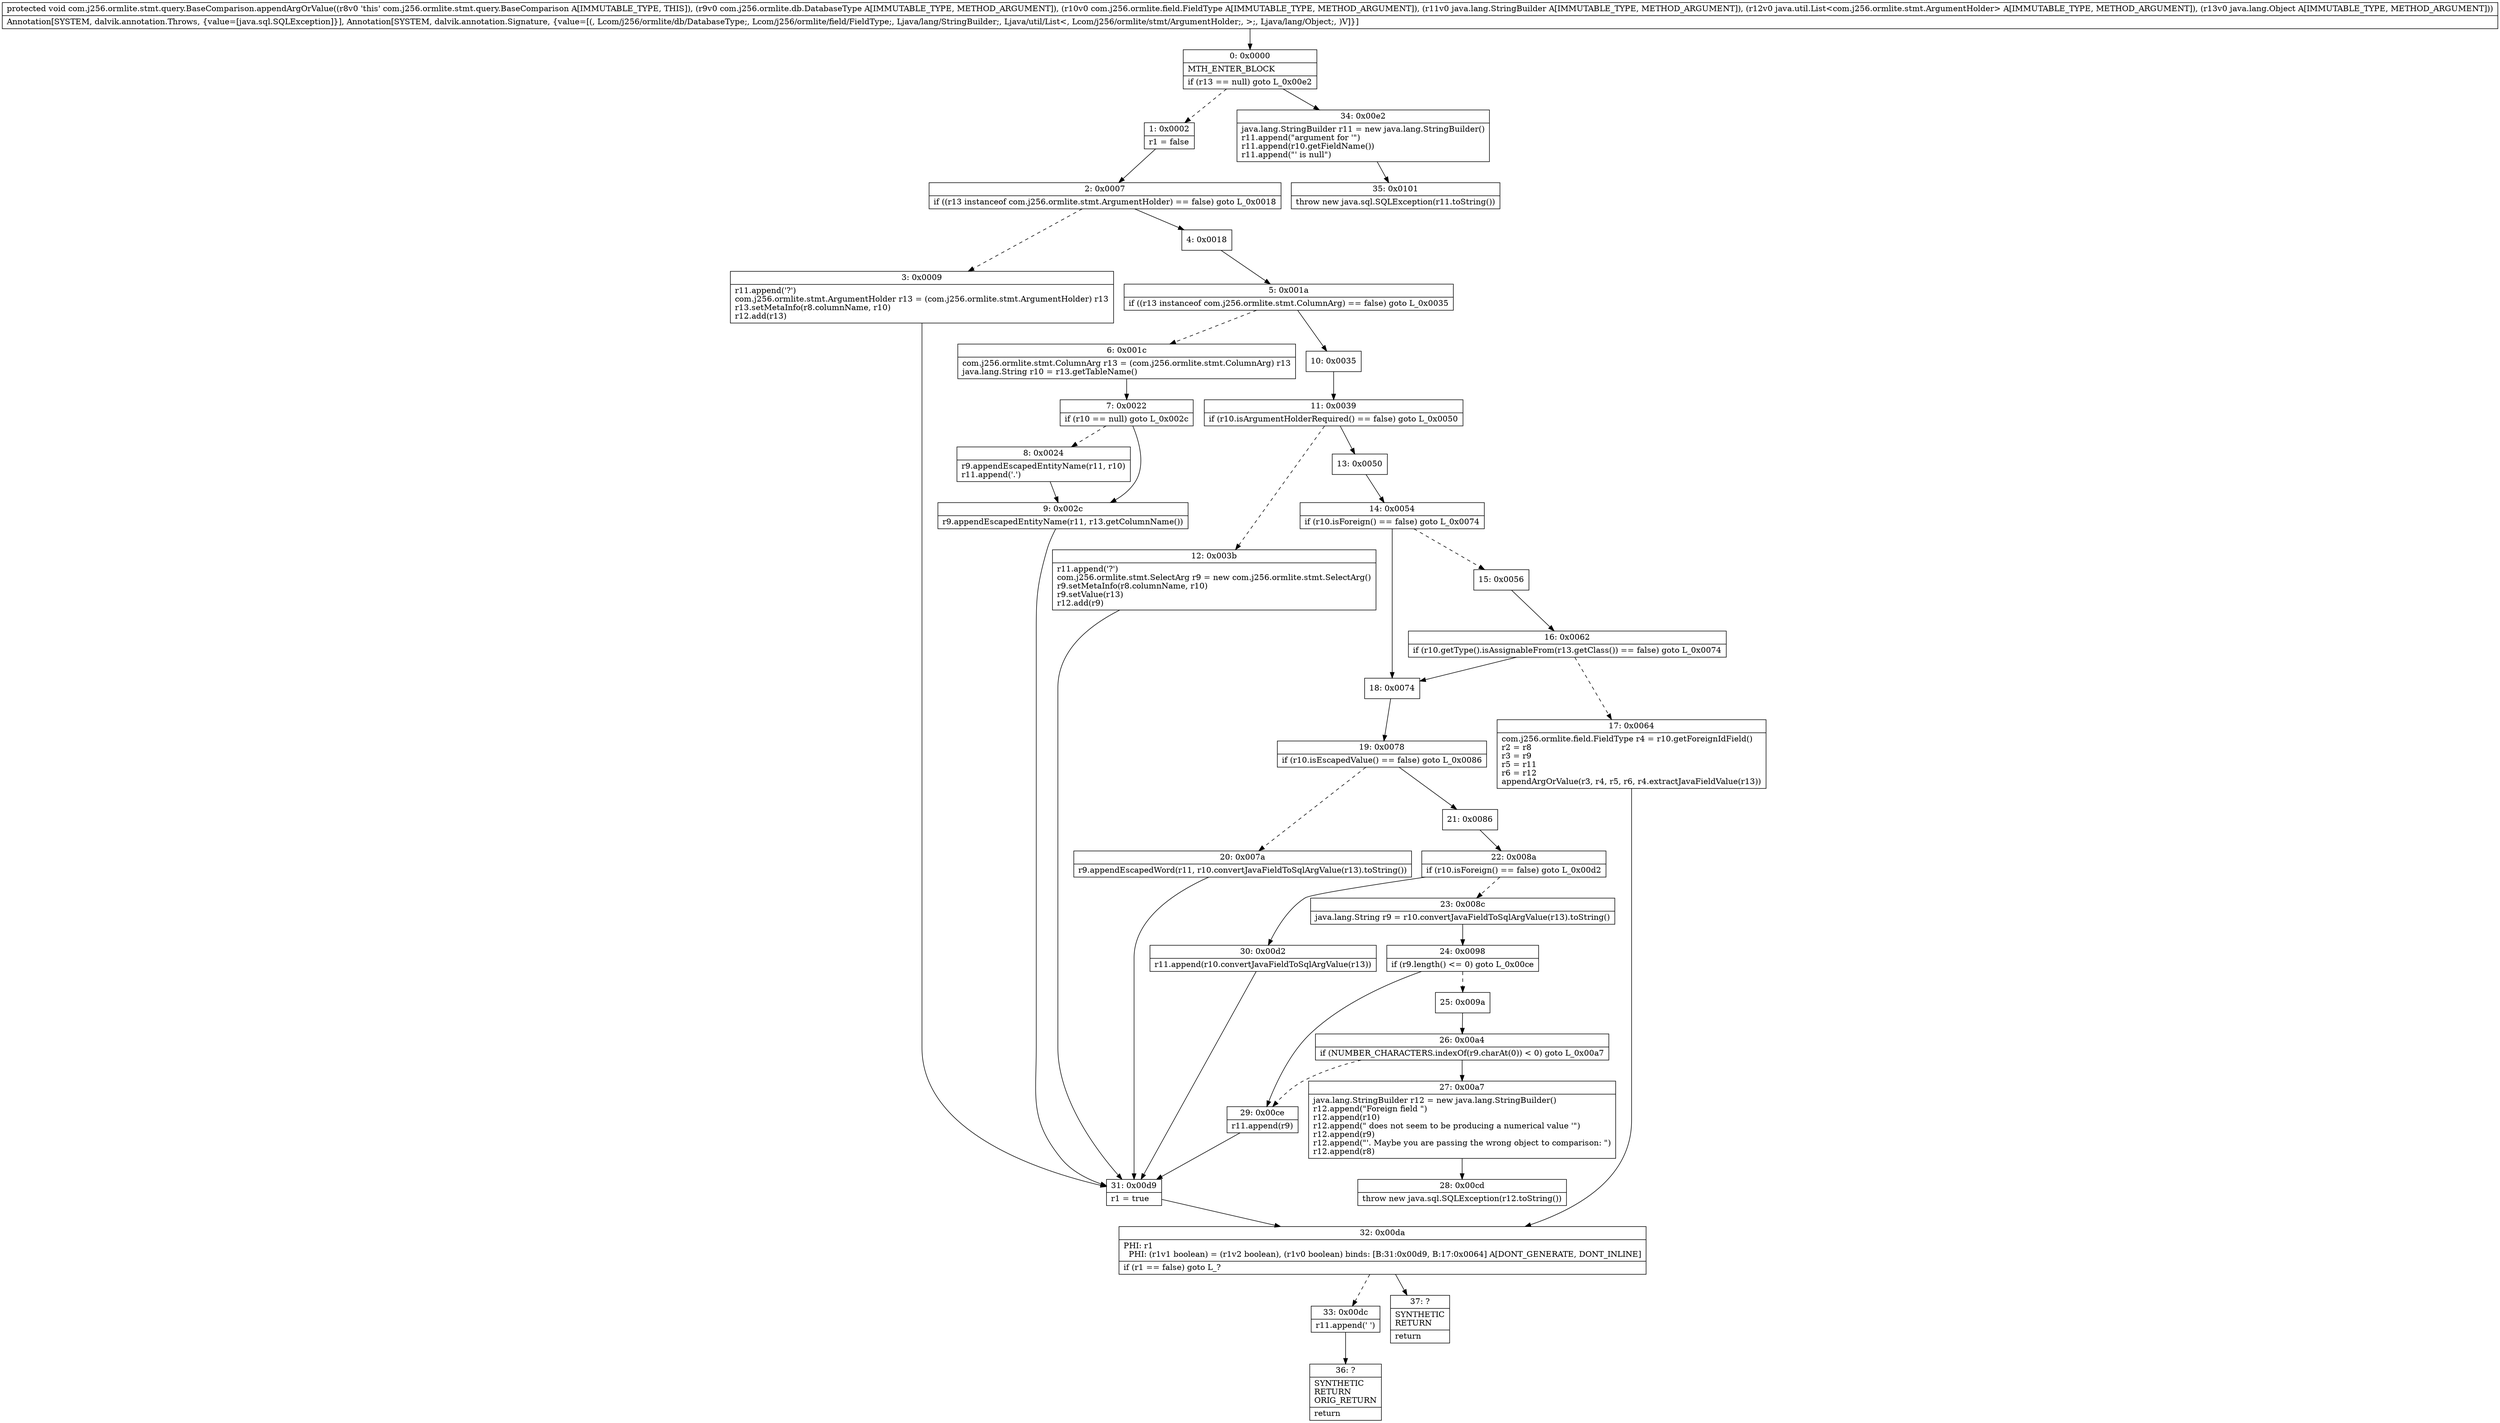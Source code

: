 digraph "CFG forcom.j256.ormlite.stmt.query.BaseComparison.appendArgOrValue(Lcom\/j256\/ormlite\/db\/DatabaseType;Lcom\/j256\/ormlite\/field\/FieldType;Ljava\/lang\/StringBuilder;Ljava\/util\/List;Ljava\/lang\/Object;)V" {
Node_0 [shape=record,label="{0\:\ 0x0000|MTH_ENTER_BLOCK\l|if (r13 == null) goto L_0x00e2\l}"];
Node_1 [shape=record,label="{1\:\ 0x0002|r1 = false\l}"];
Node_2 [shape=record,label="{2\:\ 0x0007|if ((r13 instanceof com.j256.ormlite.stmt.ArgumentHolder) == false) goto L_0x0018\l}"];
Node_3 [shape=record,label="{3\:\ 0x0009|r11.append('?')\lcom.j256.ormlite.stmt.ArgumentHolder r13 = (com.j256.ormlite.stmt.ArgumentHolder) r13\lr13.setMetaInfo(r8.columnName, r10)\lr12.add(r13)\l}"];
Node_4 [shape=record,label="{4\:\ 0x0018}"];
Node_5 [shape=record,label="{5\:\ 0x001a|if ((r13 instanceof com.j256.ormlite.stmt.ColumnArg) == false) goto L_0x0035\l}"];
Node_6 [shape=record,label="{6\:\ 0x001c|com.j256.ormlite.stmt.ColumnArg r13 = (com.j256.ormlite.stmt.ColumnArg) r13\ljava.lang.String r10 = r13.getTableName()\l}"];
Node_7 [shape=record,label="{7\:\ 0x0022|if (r10 == null) goto L_0x002c\l}"];
Node_8 [shape=record,label="{8\:\ 0x0024|r9.appendEscapedEntityName(r11, r10)\lr11.append('.')\l}"];
Node_9 [shape=record,label="{9\:\ 0x002c|r9.appendEscapedEntityName(r11, r13.getColumnName())\l}"];
Node_10 [shape=record,label="{10\:\ 0x0035}"];
Node_11 [shape=record,label="{11\:\ 0x0039|if (r10.isArgumentHolderRequired() == false) goto L_0x0050\l}"];
Node_12 [shape=record,label="{12\:\ 0x003b|r11.append('?')\lcom.j256.ormlite.stmt.SelectArg r9 = new com.j256.ormlite.stmt.SelectArg()\lr9.setMetaInfo(r8.columnName, r10)\lr9.setValue(r13)\lr12.add(r9)\l}"];
Node_13 [shape=record,label="{13\:\ 0x0050}"];
Node_14 [shape=record,label="{14\:\ 0x0054|if (r10.isForeign() == false) goto L_0x0074\l}"];
Node_15 [shape=record,label="{15\:\ 0x0056}"];
Node_16 [shape=record,label="{16\:\ 0x0062|if (r10.getType().isAssignableFrom(r13.getClass()) == false) goto L_0x0074\l}"];
Node_17 [shape=record,label="{17\:\ 0x0064|com.j256.ormlite.field.FieldType r4 = r10.getForeignIdField()\lr2 = r8\lr3 = r9\lr5 = r11\lr6 = r12\lappendArgOrValue(r3, r4, r5, r6, r4.extractJavaFieldValue(r13))\l}"];
Node_18 [shape=record,label="{18\:\ 0x0074}"];
Node_19 [shape=record,label="{19\:\ 0x0078|if (r10.isEscapedValue() == false) goto L_0x0086\l}"];
Node_20 [shape=record,label="{20\:\ 0x007a|r9.appendEscapedWord(r11, r10.convertJavaFieldToSqlArgValue(r13).toString())\l}"];
Node_21 [shape=record,label="{21\:\ 0x0086}"];
Node_22 [shape=record,label="{22\:\ 0x008a|if (r10.isForeign() == false) goto L_0x00d2\l}"];
Node_23 [shape=record,label="{23\:\ 0x008c|java.lang.String r9 = r10.convertJavaFieldToSqlArgValue(r13).toString()\l}"];
Node_24 [shape=record,label="{24\:\ 0x0098|if (r9.length() \<= 0) goto L_0x00ce\l}"];
Node_25 [shape=record,label="{25\:\ 0x009a}"];
Node_26 [shape=record,label="{26\:\ 0x00a4|if (NUMBER_CHARACTERS.indexOf(r9.charAt(0)) \< 0) goto L_0x00a7\l}"];
Node_27 [shape=record,label="{27\:\ 0x00a7|java.lang.StringBuilder r12 = new java.lang.StringBuilder()\lr12.append(\"Foreign field \")\lr12.append(r10)\lr12.append(\" does not seem to be producing a numerical value '\")\lr12.append(r9)\lr12.append(\"'. Maybe you are passing the wrong object to comparison: \")\lr12.append(r8)\l}"];
Node_28 [shape=record,label="{28\:\ 0x00cd|throw new java.sql.SQLException(r12.toString())\l}"];
Node_29 [shape=record,label="{29\:\ 0x00ce|r11.append(r9)\l}"];
Node_30 [shape=record,label="{30\:\ 0x00d2|r11.append(r10.convertJavaFieldToSqlArgValue(r13))\l}"];
Node_31 [shape=record,label="{31\:\ 0x00d9|r1 = true\l}"];
Node_32 [shape=record,label="{32\:\ 0x00da|PHI: r1 \l  PHI: (r1v1 boolean) = (r1v2 boolean), (r1v0 boolean) binds: [B:31:0x00d9, B:17:0x0064] A[DONT_GENERATE, DONT_INLINE]\l|if (r1 == false) goto L_?\l}"];
Node_33 [shape=record,label="{33\:\ 0x00dc|r11.append(' ')\l}"];
Node_34 [shape=record,label="{34\:\ 0x00e2|java.lang.StringBuilder r11 = new java.lang.StringBuilder()\lr11.append(\"argument for '\")\lr11.append(r10.getFieldName())\lr11.append(\"' is null\")\l}"];
Node_35 [shape=record,label="{35\:\ 0x0101|throw new java.sql.SQLException(r11.toString())\l}"];
Node_36 [shape=record,label="{36\:\ ?|SYNTHETIC\lRETURN\lORIG_RETURN\l|return\l}"];
Node_37 [shape=record,label="{37\:\ ?|SYNTHETIC\lRETURN\l|return\l}"];
MethodNode[shape=record,label="{protected void com.j256.ormlite.stmt.query.BaseComparison.appendArgOrValue((r8v0 'this' com.j256.ormlite.stmt.query.BaseComparison A[IMMUTABLE_TYPE, THIS]), (r9v0 com.j256.ormlite.db.DatabaseType A[IMMUTABLE_TYPE, METHOD_ARGUMENT]), (r10v0 com.j256.ormlite.field.FieldType A[IMMUTABLE_TYPE, METHOD_ARGUMENT]), (r11v0 java.lang.StringBuilder A[IMMUTABLE_TYPE, METHOD_ARGUMENT]), (r12v0 java.util.List\<com.j256.ormlite.stmt.ArgumentHolder\> A[IMMUTABLE_TYPE, METHOD_ARGUMENT]), (r13v0 java.lang.Object A[IMMUTABLE_TYPE, METHOD_ARGUMENT]))  | Annotation[SYSTEM, dalvik.annotation.Throws, \{value=[java.sql.SQLException]\}], Annotation[SYSTEM, dalvik.annotation.Signature, \{value=[(, Lcom\/j256\/ormlite\/db\/DatabaseType;, Lcom\/j256\/ormlite\/field\/FieldType;, Ljava\/lang\/StringBuilder;, Ljava\/util\/List\<, Lcom\/j256\/ormlite\/stmt\/ArgumentHolder;, \>;, Ljava\/lang\/Object;, )V]\}]\l}"];
MethodNode -> Node_0;
Node_0 -> Node_1[style=dashed];
Node_0 -> Node_34;
Node_1 -> Node_2;
Node_2 -> Node_3[style=dashed];
Node_2 -> Node_4;
Node_3 -> Node_31;
Node_4 -> Node_5;
Node_5 -> Node_6[style=dashed];
Node_5 -> Node_10;
Node_6 -> Node_7;
Node_7 -> Node_8[style=dashed];
Node_7 -> Node_9;
Node_8 -> Node_9;
Node_9 -> Node_31;
Node_10 -> Node_11;
Node_11 -> Node_12[style=dashed];
Node_11 -> Node_13;
Node_12 -> Node_31;
Node_13 -> Node_14;
Node_14 -> Node_15[style=dashed];
Node_14 -> Node_18;
Node_15 -> Node_16;
Node_16 -> Node_17[style=dashed];
Node_16 -> Node_18;
Node_17 -> Node_32;
Node_18 -> Node_19;
Node_19 -> Node_20[style=dashed];
Node_19 -> Node_21;
Node_20 -> Node_31;
Node_21 -> Node_22;
Node_22 -> Node_23[style=dashed];
Node_22 -> Node_30;
Node_23 -> Node_24;
Node_24 -> Node_25[style=dashed];
Node_24 -> Node_29;
Node_25 -> Node_26;
Node_26 -> Node_27;
Node_26 -> Node_29[style=dashed];
Node_27 -> Node_28;
Node_29 -> Node_31;
Node_30 -> Node_31;
Node_31 -> Node_32;
Node_32 -> Node_33[style=dashed];
Node_32 -> Node_37;
Node_33 -> Node_36;
Node_34 -> Node_35;
}


